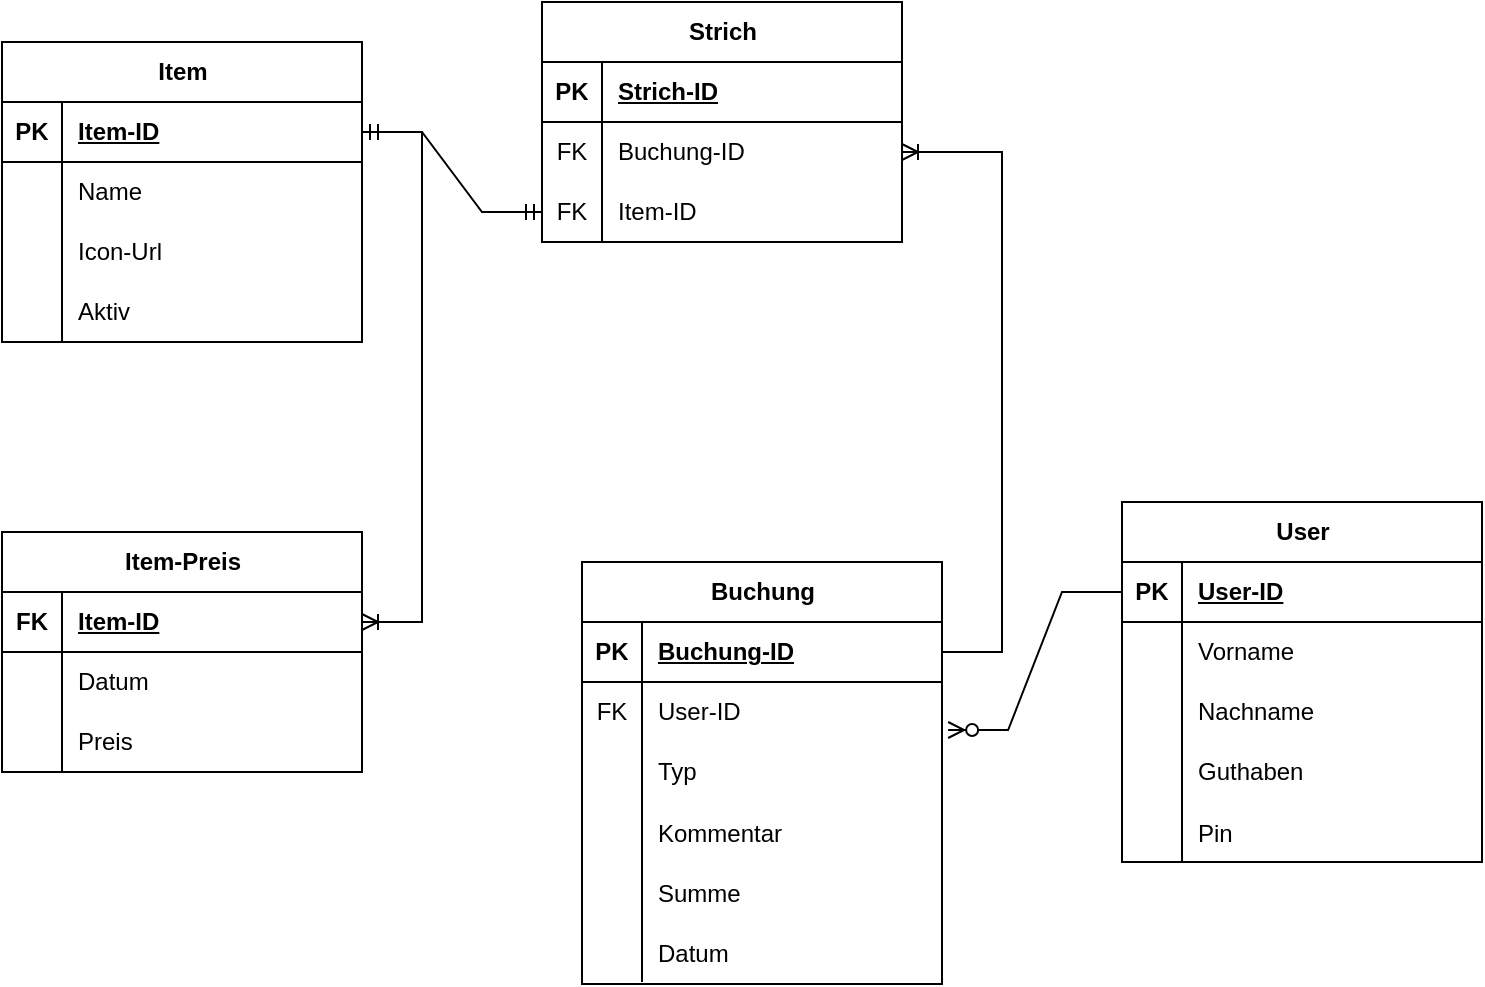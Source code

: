<mxfile version="26.2.15">
  <diagram name="Seite-1" id="HSPMuE1Ta171qXa8ROc0">
    <mxGraphModel dx="1426" dy="961" grid="1" gridSize="10" guides="1" tooltips="1" connect="1" arrows="1" fold="1" page="1" pageScale="1" pageWidth="827" pageHeight="1169" math="0" shadow="0">
      <root>
        <mxCell id="0" />
        <mxCell id="1" parent="0" />
        <mxCell id="SBTXZTLWGcV9qkx5mHHT-40" value="Strich" style="shape=table;startSize=30;container=1;collapsible=1;childLayout=tableLayout;fixedRows=1;rowLines=0;fontStyle=1;align=center;resizeLast=1;html=1;" parent="1" vertex="1">
          <mxGeometry x="310" y="390" width="180" height="120" as="geometry" />
        </mxCell>
        <mxCell id="SBTXZTLWGcV9qkx5mHHT-41" value="" style="shape=tableRow;horizontal=0;startSize=0;swimlaneHead=0;swimlaneBody=0;fillColor=none;collapsible=0;dropTarget=0;points=[[0,0.5],[1,0.5]];portConstraint=eastwest;top=0;left=0;right=0;bottom=1;" parent="SBTXZTLWGcV9qkx5mHHT-40" vertex="1">
          <mxGeometry y="30" width="180" height="30" as="geometry" />
        </mxCell>
        <mxCell id="SBTXZTLWGcV9qkx5mHHT-42" value="PK" style="shape=partialRectangle;connectable=0;fillColor=none;top=0;left=0;bottom=0;right=0;fontStyle=1;overflow=hidden;whiteSpace=wrap;html=1;" parent="SBTXZTLWGcV9qkx5mHHT-41" vertex="1">
          <mxGeometry width="30" height="30" as="geometry">
            <mxRectangle width="30" height="30" as="alternateBounds" />
          </mxGeometry>
        </mxCell>
        <mxCell id="SBTXZTLWGcV9qkx5mHHT-43" value="Strich-ID" style="shape=partialRectangle;connectable=0;fillColor=none;top=0;left=0;bottom=0;right=0;align=left;spacingLeft=6;fontStyle=5;overflow=hidden;whiteSpace=wrap;html=1;" parent="SBTXZTLWGcV9qkx5mHHT-41" vertex="1">
          <mxGeometry x="30" width="150" height="30" as="geometry">
            <mxRectangle width="150" height="30" as="alternateBounds" />
          </mxGeometry>
        </mxCell>
        <mxCell id="SBTXZTLWGcV9qkx5mHHT-44" value="" style="shape=tableRow;horizontal=0;startSize=0;swimlaneHead=0;swimlaneBody=0;fillColor=none;collapsible=0;dropTarget=0;points=[[0,0.5],[1,0.5]];portConstraint=eastwest;top=0;left=0;right=0;bottom=0;" parent="SBTXZTLWGcV9qkx5mHHT-40" vertex="1">
          <mxGeometry y="60" width="180" height="30" as="geometry" />
        </mxCell>
        <mxCell id="SBTXZTLWGcV9qkx5mHHT-45" value="FK" style="shape=partialRectangle;connectable=0;fillColor=none;top=0;left=0;bottom=0;right=0;editable=1;overflow=hidden;whiteSpace=wrap;html=1;" parent="SBTXZTLWGcV9qkx5mHHT-44" vertex="1">
          <mxGeometry width="30" height="30" as="geometry">
            <mxRectangle width="30" height="30" as="alternateBounds" />
          </mxGeometry>
        </mxCell>
        <mxCell id="SBTXZTLWGcV9qkx5mHHT-46" value="Buchung-ID" style="shape=partialRectangle;connectable=0;fillColor=none;top=0;left=0;bottom=0;right=0;align=left;spacingLeft=6;overflow=hidden;whiteSpace=wrap;html=1;" parent="SBTXZTLWGcV9qkx5mHHT-44" vertex="1">
          <mxGeometry x="30" width="150" height="30" as="geometry">
            <mxRectangle width="150" height="30" as="alternateBounds" />
          </mxGeometry>
        </mxCell>
        <mxCell id="SBTXZTLWGcV9qkx5mHHT-47" value="" style="shape=tableRow;horizontal=0;startSize=0;swimlaneHead=0;swimlaneBody=0;fillColor=none;collapsible=0;dropTarget=0;points=[[0,0.5],[1,0.5]];portConstraint=eastwest;top=0;left=0;right=0;bottom=0;" parent="SBTXZTLWGcV9qkx5mHHT-40" vertex="1">
          <mxGeometry y="90" width="180" height="30" as="geometry" />
        </mxCell>
        <mxCell id="SBTXZTLWGcV9qkx5mHHT-48" value="FK" style="shape=partialRectangle;connectable=0;fillColor=none;top=0;left=0;bottom=0;right=0;editable=1;overflow=hidden;whiteSpace=wrap;html=1;" parent="SBTXZTLWGcV9qkx5mHHT-47" vertex="1">
          <mxGeometry width="30" height="30" as="geometry">
            <mxRectangle width="30" height="30" as="alternateBounds" />
          </mxGeometry>
        </mxCell>
        <mxCell id="SBTXZTLWGcV9qkx5mHHT-49" value="Item-ID" style="shape=partialRectangle;connectable=0;fillColor=none;top=0;left=0;bottom=0;right=0;align=left;spacingLeft=6;overflow=hidden;whiteSpace=wrap;html=1;" parent="SBTXZTLWGcV9qkx5mHHT-47" vertex="1">
          <mxGeometry x="30" width="150" height="30" as="geometry">
            <mxRectangle width="150" height="30" as="alternateBounds" />
          </mxGeometry>
        </mxCell>
        <mxCell id="SBTXZTLWGcV9qkx5mHHT-53" value="User" style="shape=table;startSize=30;container=1;collapsible=1;childLayout=tableLayout;fixedRows=1;rowLines=0;fontStyle=1;align=center;resizeLast=1;html=1;" parent="1" vertex="1">
          <mxGeometry x="600" y="640" width="180" height="180" as="geometry" />
        </mxCell>
        <mxCell id="SBTXZTLWGcV9qkx5mHHT-54" value="" style="shape=tableRow;horizontal=0;startSize=0;swimlaneHead=0;swimlaneBody=0;fillColor=none;collapsible=0;dropTarget=0;points=[[0,0.5],[1,0.5]];portConstraint=eastwest;top=0;left=0;right=0;bottom=1;" parent="SBTXZTLWGcV9qkx5mHHT-53" vertex="1">
          <mxGeometry y="30" width="180" height="30" as="geometry" />
        </mxCell>
        <mxCell id="SBTXZTLWGcV9qkx5mHHT-55" value="PK" style="shape=partialRectangle;connectable=0;fillColor=none;top=0;left=0;bottom=0;right=0;fontStyle=1;overflow=hidden;whiteSpace=wrap;html=1;" parent="SBTXZTLWGcV9qkx5mHHT-54" vertex="1">
          <mxGeometry width="30" height="30" as="geometry">
            <mxRectangle width="30" height="30" as="alternateBounds" />
          </mxGeometry>
        </mxCell>
        <mxCell id="SBTXZTLWGcV9qkx5mHHT-56" value="User-ID" style="shape=partialRectangle;connectable=0;fillColor=none;top=0;left=0;bottom=0;right=0;align=left;spacingLeft=6;fontStyle=5;overflow=hidden;whiteSpace=wrap;html=1;" parent="SBTXZTLWGcV9qkx5mHHT-54" vertex="1">
          <mxGeometry x="30" width="150" height="30" as="geometry">
            <mxRectangle width="150" height="30" as="alternateBounds" />
          </mxGeometry>
        </mxCell>
        <mxCell id="SBTXZTLWGcV9qkx5mHHT-57" value="" style="shape=tableRow;horizontal=0;startSize=0;swimlaneHead=0;swimlaneBody=0;fillColor=none;collapsible=0;dropTarget=0;points=[[0,0.5],[1,0.5]];portConstraint=eastwest;top=0;left=0;right=0;bottom=0;" parent="SBTXZTLWGcV9qkx5mHHT-53" vertex="1">
          <mxGeometry y="60" width="180" height="30" as="geometry" />
        </mxCell>
        <mxCell id="SBTXZTLWGcV9qkx5mHHT-58" value="" style="shape=partialRectangle;connectable=0;fillColor=none;top=0;left=0;bottom=0;right=0;editable=1;overflow=hidden;whiteSpace=wrap;html=1;" parent="SBTXZTLWGcV9qkx5mHHT-57" vertex="1">
          <mxGeometry width="30" height="30" as="geometry">
            <mxRectangle width="30" height="30" as="alternateBounds" />
          </mxGeometry>
        </mxCell>
        <mxCell id="SBTXZTLWGcV9qkx5mHHT-59" value="Vorname" style="shape=partialRectangle;connectable=0;fillColor=none;top=0;left=0;bottom=0;right=0;align=left;spacingLeft=6;overflow=hidden;whiteSpace=wrap;html=1;" parent="SBTXZTLWGcV9qkx5mHHT-57" vertex="1">
          <mxGeometry x="30" width="150" height="30" as="geometry">
            <mxRectangle width="150" height="30" as="alternateBounds" />
          </mxGeometry>
        </mxCell>
        <mxCell id="SBTXZTLWGcV9qkx5mHHT-60" value="" style="shape=tableRow;horizontal=0;startSize=0;swimlaneHead=0;swimlaneBody=0;fillColor=none;collapsible=0;dropTarget=0;points=[[0,0.5],[1,0.5]];portConstraint=eastwest;top=0;left=0;right=0;bottom=0;" parent="SBTXZTLWGcV9qkx5mHHT-53" vertex="1">
          <mxGeometry y="90" width="180" height="30" as="geometry" />
        </mxCell>
        <mxCell id="SBTXZTLWGcV9qkx5mHHT-61" value="" style="shape=partialRectangle;connectable=0;fillColor=none;top=0;left=0;bottom=0;right=0;editable=1;overflow=hidden;whiteSpace=wrap;html=1;" parent="SBTXZTLWGcV9qkx5mHHT-60" vertex="1">
          <mxGeometry width="30" height="30" as="geometry">
            <mxRectangle width="30" height="30" as="alternateBounds" />
          </mxGeometry>
        </mxCell>
        <mxCell id="SBTXZTLWGcV9qkx5mHHT-62" value="Nachname" style="shape=partialRectangle;connectable=0;fillColor=none;top=0;left=0;bottom=0;right=0;align=left;spacingLeft=6;overflow=hidden;whiteSpace=wrap;html=1;" parent="SBTXZTLWGcV9qkx5mHHT-60" vertex="1">
          <mxGeometry x="30" width="150" height="30" as="geometry">
            <mxRectangle width="150" height="30" as="alternateBounds" />
          </mxGeometry>
        </mxCell>
        <mxCell id="SBTXZTLWGcV9qkx5mHHT-63" value="" style="shape=tableRow;horizontal=0;startSize=0;swimlaneHead=0;swimlaneBody=0;fillColor=none;collapsible=0;dropTarget=0;points=[[0,0.5],[1,0.5]];portConstraint=eastwest;top=0;left=0;right=0;bottom=0;" parent="SBTXZTLWGcV9qkx5mHHT-53" vertex="1">
          <mxGeometry y="120" width="180" height="30" as="geometry" />
        </mxCell>
        <mxCell id="SBTXZTLWGcV9qkx5mHHT-64" value="" style="shape=partialRectangle;connectable=0;fillColor=none;top=0;left=0;bottom=0;right=0;editable=1;overflow=hidden;whiteSpace=wrap;html=1;" parent="SBTXZTLWGcV9qkx5mHHT-63" vertex="1">
          <mxGeometry width="30" height="30" as="geometry">
            <mxRectangle width="30" height="30" as="alternateBounds" />
          </mxGeometry>
        </mxCell>
        <mxCell id="SBTXZTLWGcV9qkx5mHHT-65" value="Guthaben" style="shape=partialRectangle;connectable=0;fillColor=none;top=0;left=0;bottom=0;right=0;align=left;spacingLeft=6;overflow=hidden;whiteSpace=wrap;html=1;" parent="SBTXZTLWGcV9qkx5mHHT-63" vertex="1">
          <mxGeometry x="30" width="150" height="30" as="geometry">
            <mxRectangle width="150" height="30" as="alternateBounds" />
          </mxGeometry>
        </mxCell>
        <mxCell id="Edv0bQMuNHBLgqfayi0q-50" value="" style="shape=tableRow;horizontal=0;startSize=0;swimlaneHead=0;swimlaneBody=0;fillColor=none;collapsible=0;dropTarget=0;points=[[0,0.5],[1,0.5]];portConstraint=eastwest;top=0;left=0;right=0;bottom=0;" vertex="1" parent="SBTXZTLWGcV9qkx5mHHT-53">
          <mxGeometry y="150" width="180" height="30" as="geometry" />
        </mxCell>
        <mxCell id="Edv0bQMuNHBLgqfayi0q-51" value="" style="shape=partialRectangle;connectable=0;fillColor=none;top=0;left=0;bottom=0;right=0;editable=1;overflow=hidden;" vertex="1" parent="Edv0bQMuNHBLgqfayi0q-50">
          <mxGeometry width="30" height="30" as="geometry">
            <mxRectangle width="30" height="30" as="alternateBounds" />
          </mxGeometry>
        </mxCell>
        <mxCell id="Edv0bQMuNHBLgqfayi0q-52" value="Pin" style="shape=partialRectangle;connectable=0;fillColor=none;top=0;left=0;bottom=0;right=0;align=left;spacingLeft=6;overflow=hidden;" vertex="1" parent="Edv0bQMuNHBLgqfayi0q-50">
          <mxGeometry x="30" width="150" height="30" as="geometry">
            <mxRectangle width="150" height="30" as="alternateBounds" />
          </mxGeometry>
        </mxCell>
        <mxCell id="SBTXZTLWGcV9qkx5mHHT-66" value="Buchung" style="shape=table;startSize=30;container=1;collapsible=1;childLayout=tableLayout;fixedRows=1;rowLines=0;fontStyle=1;align=center;resizeLast=1;html=1;" parent="1" vertex="1">
          <mxGeometry x="330" y="670" width="180" height="211" as="geometry" />
        </mxCell>
        <mxCell id="SBTXZTLWGcV9qkx5mHHT-67" value="" style="shape=tableRow;horizontal=0;startSize=0;swimlaneHead=0;swimlaneBody=0;fillColor=none;collapsible=0;dropTarget=0;points=[[0,0.5],[1,0.5]];portConstraint=eastwest;top=0;left=0;right=0;bottom=1;" parent="SBTXZTLWGcV9qkx5mHHT-66" vertex="1">
          <mxGeometry y="30" width="180" height="30" as="geometry" />
        </mxCell>
        <mxCell id="SBTXZTLWGcV9qkx5mHHT-68" value="PK" style="shape=partialRectangle;connectable=0;fillColor=none;top=0;left=0;bottom=0;right=0;fontStyle=1;overflow=hidden;whiteSpace=wrap;html=1;" parent="SBTXZTLWGcV9qkx5mHHT-67" vertex="1">
          <mxGeometry width="30" height="30" as="geometry">
            <mxRectangle width="30" height="30" as="alternateBounds" />
          </mxGeometry>
        </mxCell>
        <mxCell id="SBTXZTLWGcV9qkx5mHHT-69" value="Buchung-ID" style="shape=partialRectangle;connectable=0;fillColor=none;top=0;left=0;bottom=0;right=0;align=left;spacingLeft=6;fontStyle=5;overflow=hidden;whiteSpace=wrap;html=1;" parent="SBTXZTLWGcV9qkx5mHHT-67" vertex="1">
          <mxGeometry x="30" width="150" height="30" as="geometry">
            <mxRectangle width="150" height="30" as="alternateBounds" />
          </mxGeometry>
        </mxCell>
        <mxCell id="SBTXZTLWGcV9qkx5mHHT-70" value="" style="shape=tableRow;horizontal=0;startSize=0;swimlaneHead=0;swimlaneBody=0;fillColor=none;collapsible=0;dropTarget=0;points=[[0,0.5],[1,0.5]];portConstraint=eastwest;top=0;left=0;right=0;bottom=0;" parent="SBTXZTLWGcV9qkx5mHHT-66" vertex="1">
          <mxGeometry y="60" width="180" height="30" as="geometry" />
        </mxCell>
        <mxCell id="SBTXZTLWGcV9qkx5mHHT-71" value="FK" style="shape=partialRectangle;connectable=0;fillColor=none;top=0;left=0;bottom=0;right=0;editable=1;overflow=hidden;whiteSpace=wrap;html=1;" parent="SBTXZTLWGcV9qkx5mHHT-70" vertex="1">
          <mxGeometry width="30" height="30" as="geometry">
            <mxRectangle width="30" height="30" as="alternateBounds" />
          </mxGeometry>
        </mxCell>
        <mxCell id="SBTXZTLWGcV9qkx5mHHT-72" value="User-ID" style="shape=partialRectangle;connectable=0;fillColor=none;top=0;left=0;bottom=0;right=0;align=left;spacingLeft=6;overflow=hidden;whiteSpace=wrap;html=1;" parent="SBTXZTLWGcV9qkx5mHHT-70" vertex="1">
          <mxGeometry x="30" width="150" height="30" as="geometry">
            <mxRectangle width="150" height="30" as="alternateBounds" />
          </mxGeometry>
        </mxCell>
        <mxCell id="SBTXZTLWGcV9qkx5mHHT-76" value="" style="shape=tableRow;horizontal=0;startSize=0;swimlaneHead=0;swimlaneBody=0;fillColor=none;collapsible=0;dropTarget=0;points=[[0,0.5],[1,0.5]];portConstraint=eastwest;top=0;left=0;right=0;bottom=0;" parent="SBTXZTLWGcV9qkx5mHHT-66" vertex="1">
          <mxGeometry y="90" width="180" height="30" as="geometry" />
        </mxCell>
        <mxCell id="SBTXZTLWGcV9qkx5mHHT-77" value="" style="shape=partialRectangle;connectable=0;fillColor=none;top=0;left=0;bottom=0;right=0;editable=1;overflow=hidden;whiteSpace=wrap;html=1;" parent="SBTXZTLWGcV9qkx5mHHT-76" vertex="1">
          <mxGeometry width="30" height="30" as="geometry">
            <mxRectangle width="30" height="30" as="alternateBounds" />
          </mxGeometry>
        </mxCell>
        <mxCell id="SBTXZTLWGcV9qkx5mHHT-78" value="Typ" style="shape=partialRectangle;connectable=0;fillColor=none;top=0;left=0;bottom=0;right=0;align=left;spacingLeft=6;overflow=hidden;whiteSpace=wrap;html=1;" parent="SBTXZTLWGcV9qkx5mHHT-76" vertex="1">
          <mxGeometry x="30" width="150" height="30" as="geometry">
            <mxRectangle width="150" height="30" as="alternateBounds" />
          </mxGeometry>
        </mxCell>
        <mxCell id="Edv0bQMuNHBLgqfayi0q-44" value="" style="shape=tableRow;horizontal=0;startSize=0;swimlaneHead=0;swimlaneBody=0;fillColor=none;collapsible=0;dropTarget=0;points=[[0,0.5],[1,0.5]];portConstraint=eastwest;top=0;left=0;right=0;bottom=0;" vertex="1" parent="SBTXZTLWGcV9qkx5mHHT-66">
          <mxGeometry y="120" width="180" height="30" as="geometry" />
        </mxCell>
        <mxCell id="Edv0bQMuNHBLgqfayi0q-45" value="" style="shape=partialRectangle;connectable=0;fillColor=none;top=0;left=0;bottom=0;right=0;editable=1;overflow=hidden;" vertex="1" parent="Edv0bQMuNHBLgqfayi0q-44">
          <mxGeometry width="30" height="30" as="geometry">
            <mxRectangle width="30" height="30" as="alternateBounds" />
          </mxGeometry>
        </mxCell>
        <mxCell id="Edv0bQMuNHBLgqfayi0q-46" value="Kommentar" style="shape=partialRectangle;connectable=0;fillColor=none;top=0;left=0;bottom=0;right=0;align=left;spacingLeft=6;overflow=hidden;" vertex="1" parent="Edv0bQMuNHBLgqfayi0q-44">
          <mxGeometry x="30" width="150" height="30" as="geometry">
            <mxRectangle width="150" height="30" as="alternateBounds" />
          </mxGeometry>
        </mxCell>
        <mxCell id="Edv0bQMuNHBLgqfayi0q-33" value="" style="shape=tableRow;horizontal=0;startSize=0;swimlaneHead=0;swimlaneBody=0;fillColor=none;collapsible=0;dropTarget=0;points=[[0,0.5],[1,0.5]];portConstraint=eastwest;top=0;left=0;right=0;bottom=0;" vertex="1" parent="SBTXZTLWGcV9qkx5mHHT-66">
          <mxGeometry y="150" width="180" height="30" as="geometry" />
        </mxCell>
        <mxCell id="Edv0bQMuNHBLgqfayi0q-34" value="" style="shape=partialRectangle;connectable=0;fillColor=none;top=0;left=0;bottom=0;right=0;editable=1;overflow=hidden;" vertex="1" parent="Edv0bQMuNHBLgqfayi0q-33">
          <mxGeometry width="30" height="30" as="geometry">
            <mxRectangle width="30" height="30" as="alternateBounds" />
          </mxGeometry>
        </mxCell>
        <mxCell id="Edv0bQMuNHBLgqfayi0q-35" value="Summe" style="shape=partialRectangle;connectable=0;fillColor=none;top=0;left=0;bottom=0;right=0;align=left;spacingLeft=6;overflow=hidden;" vertex="1" parent="Edv0bQMuNHBLgqfayi0q-33">
          <mxGeometry x="30" width="150" height="30" as="geometry">
            <mxRectangle width="150" height="30" as="alternateBounds" />
          </mxGeometry>
        </mxCell>
        <mxCell id="Edv0bQMuNHBLgqfayi0q-47" value="" style="shape=tableRow;horizontal=0;startSize=0;swimlaneHead=0;swimlaneBody=0;fillColor=none;collapsible=0;dropTarget=0;points=[[0,0.5],[1,0.5]];portConstraint=eastwest;top=0;left=0;right=0;bottom=0;" vertex="1" parent="SBTXZTLWGcV9qkx5mHHT-66">
          <mxGeometry y="180" width="180" height="30" as="geometry" />
        </mxCell>
        <mxCell id="Edv0bQMuNHBLgqfayi0q-48" value="" style="shape=partialRectangle;connectable=0;fillColor=none;top=0;left=0;bottom=0;right=0;editable=1;overflow=hidden;" vertex="1" parent="Edv0bQMuNHBLgqfayi0q-47">
          <mxGeometry width="30" height="30" as="geometry">
            <mxRectangle width="30" height="30" as="alternateBounds" />
          </mxGeometry>
        </mxCell>
        <mxCell id="Edv0bQMuNHBLgqfayi0q-49" value="Datum" style="shape=partialRectangle;connectable=0;fillColor=none;top=0;left=0;bottom=0;right=0;align=left;spacingLeft=6;overflow=hidden;" vertex="1" parent="Edv0bQMuNHBLgqfayi0q-47">
          <mxGeometry x="30" width="150" height="30" as="geometry">
            <mxRectangle width="150" height="30" as="alternateBounds" />
          </mxGeometry>
        </mxCell>
        <mxCell id="Edv0bQMuNHBLgqfayi0q-1" value="Item-Preis" style="shape=table;startSize=30;container=1;collapsible=1;childLayout=tableLayout;fixedRows=1;rowLines=0;fontStyle=1;align=center;resizeLast=1;html=1;" vertex="1" parent="1">
          <mxGeometry x="40" y="655" width="180" height="120" as="geometry" />
        </mxCell>
        <mxCell id="Edv0bQMuNHBLgqfayi0q-2" value="" style="shape=tableRow;horizontal=0;startSize=0;swimlaneHead=0;swimlaneBody=0;fillColor=none;collapsible=0;dropTarget=0;points=[[0,0.5],[1,0.5]];portConstraint=eastwest;top=0;left=0;right=0;bottom=1;" vertex="1" parent="Edv0bQMuNHBLgqfayi0q-1">
          <mxGeometry y="30" width="180" height="30" as="geometry" />
        </mxCell>
        <mxCell id="Edv0bQMuNHBLgqfayi0q-3" value="FK" style="shape=partialRectangle;connectable=0;fillColor=none;top=0;left=0;bottom=0;right=0;fontStyle=1;overflow=hidden;whiteSpace=wrap;html=1;" vertex="1" parent="Edv0bQMuNHBLgqfayi0q-2">
          <mxGeometry width="30" height="30" as="geometry">
            <mxRectangle width="30" height="30" as="alternateBounds" />
          </mxGeometry>
        </mxCell>
        <mxCell id="Edv0bQMuNHBLgqfayi0q-4" value="Item-ID" style="shape=partialRectangle;connectable=0;fillColor=none;top=0;left=0;bottom=0;right=0;align=left;spacingLeft=6;fontStyle=5;overflow=hidden;whiteSpace=wrap;html=1;" vertex="1" parent="Edv0bQMuNHBLgqfayi0q-2">
          <mxGeometry x="30" width="150" height="30" as="geometry">
            <mxRectangle width="150" height="30" as="alternateBounds" />
          </mxGeometry>
        </mxCell>
        <mxCell id="Edv0bQMuNHBLgqfayi0q-5" value="" style="shape=tableRow;horizontal=0;startSize=0;swimlaneHead=0;swimlaneBody=0;fillColor=none;collapsible=0;dropTarget=0;points=[[0,0.5],[1,0.5]];portConstraint=eastwest;top=0;left=0;right=0;bottom=0;" vertex="1" parent="Edv0bQMuNHBLgqfayi0q-1">
          <mxGeometry y="60" width="180" height="30" as="geometry" />
        </mxCell>
        <mxCell id="Edv0bQMuNHBLgqfayi0q-6" value="" style="shape=partialRectangle;connectable=0;fillColor=none;top=0;left=0;bottom=0;right=0;editable=1;overflow=hidden;whiteSpace=wrap;html=1;" vertex="1" parent="Edv0bQMuNHBLgqfayi0q-5">
          <mxGeometry width="30" height="30" as="geometry">
            <mxRectangle width="30" height="30" as="alternateBounds" />
          </mxGeometry>
        </mxCell>
        <mxCell id="Edv0bQMuNHBLgqfayi0q-7" value="Datum" style="shape=partialRectangle;connectable=0;fillColor=none;top=0;left=0;bottom=0;right=0;align=left;spacingLeft=6;overflow=hidden;whiteSpace=wrap;html=1;" vertex="1" parent="Edv0bQMuNHBLgqfayi0q-5">
          <mxGeometry x="30" width="150" height="30" as="geometry">
            <mxRectangle width="150" height="30" as="alternateBounds" />
          </mxGeometry>
        </mxCell>
        <mxCell id="Edv0bQMuNHBLgqfayi0q-8" value="" style="shape=tableRow;horizontal=0;startSize=0;swimlaneHead=0;swimlaneBody=0;fillColor=none;collapsible=0;dropTarget=0;points=[[0,0.5],[1,0.5]];portConstraint=eastwest;top=0;left=0;right=0;bottom=0;" vertex="1" parent="Edv0bQMuNHBLgqfayi0q-1">
          <mxGeometry y="90" width="180" height="30" as="geometry" />
        </mxCell>
        <mxCell id="Edv0bQMuNHBLgqfayi0q-9" value="" style="shape=partialRectangle;connectable=0;fillColor=none;top=0;left=0;bottom=0;right=0;editable=1;overflow=hidden;whiteSpace=wrap;html=1;" vertex="1" parent="Edv0bQMuNHBLgqfayi0q-8">
          <mxGeometry width="30" height="30" as="geometry">
            <mxRectangle width="30" height="30" as="alternateBounds" />
          </mxGeometry>
        </mxCell>
        <mxCell id="Edv0bQMuNHBLgqfayi0q-10" value="Preis" style="shape=partialRectangle;connectable=0;fillColor=none;top=0;left=0;bottom=0;right=0;align=left;spacingLeft=6;overflow=hidden;whiteSpace=wrap;html=1;" vertex="1" parent="Edv0bQMuNHBLgqfayi0q-8">
          <mxGeometry x="30" width="150" height="30" as="geometry">
            <mxRectangle width="150" height="30" as="alternateBounds" />
          </mxGeometry>
        </mxCell>
        <mxCell id="Edv0bQMuNHBLgqfayi0q-17" value="Item" style="shape=table;startSize=30;container=1;collapsible=1;childLayout=tableLayout;fixedRows=1;rowLines=0;fontStyle=1;align=center;resizeLast=1;html=1;" vertex="1" parent="1">
          <mxGeometry x="40" y="410" width="180" height="150" as="geometry" />
        </mxCell>
        <mxCell id="Edv0bQMuNHBLgqfayi0q-18" value="" style="shape=tableRow;horizontal=0;startSize=0;swimlaneHead=0;swimlaneBody=0;fillColor=none;collapsible=0;dropTarget=0;points=[[0,0.5],[1,0.5]];portConstraint=eastwest;top=0;left=0;right=0;bottom=1;" vertex="1" parent="Edv0bQMuNHBLgqfayi0q-17">
          <mxGeometry y="30" width="180" height="30" as="geometry" />
        </mxCell>
        <mxCell id="Edv0bQMuNHBLgqfayi0q-19" value="PK" style="shape=partialRectangle;connectable=0;fillColor=none;top=0;left=0;bottom=0;right=0;fontStyle=1;overflow=hidden;whiteSpace=wrap;html=1;" vertex="1" parent="Edv0bQMuNHBLgqfayi0q-18">
          <mxGeometry width="30" height="30" as="geometry">
            <mxRectangle width="30" height="30" as="alternateBounds" />
          </mxGeometry>
        </mxCell>
        <mxCell id="Edv0bQMuNHBLgqfayi0q-20" value="Item-ID" style="shape=partialRectangle;connectable=0;fillColor=none;top=0;left=0;bottom=0;right=0;align=left;spacingLeft=6;fontStyle=5;overflow=hidden;whiteSpace=wrap;html=1;" vertex="1" parent="Edv0bQMuNHBLgqfayi0q-18">
          <mxGeometry x="30" width="150" height="30" as="geometry">
            <mxRectangle width="150" height="30" as="alternateBounds" />
          </mxGeometry>
        </mxCell>
        <mxCell id="Edv0bQMuNHBLgqfayi0q-21" value="" style="shape=tableRow;horizontal=0;startSize=0;swimlaneHead=0;swimlaneBody=0;fillColor=none;collapsible=0;dropTarget=0;points=[[0,0.5],[1,0.5]];portConstraint=eastwest;top=0;left=0;right=0;bottom=0;" vertex="1" parent="Edv0bQMuNHBLgqfayi0q-17">
          <mxGeometry y="60" width="180" height="30" as="geometry" />
        </mxCell>
        <mxCell id="Edv0bQMuNHBLgqfayi0q-22" value="" style="shape=partialRectangle;connectable=0;fillColor=none;top=0;left=0;bottom=0;right=0;editable=1;overflow=hidden;whiteSpace=wrap;html=1;" vertex="1" parent="Edv0bQMuNHBLgqfayi0q-21">
          <mxGeometry width="30" height="30" as="geometry">
            <mxRectangle width="30" height="30" as="alternateBounds" />
          </mxGeometry>
        </mxCell>
        <mxCell id="Edv0bQMuNHBLgqfayi0q-23" value="Name" style="shape=partialRectangle;connectable=0;fillColor=none;top=0;left=0;bottom=0;right=0;align=left;spacingLeft=6;overflow=hidden;whiteSpace=wrap;html=1;" vertex="1" parent="Edv0bQMuNHBLgqfayi0q-21">
          <mxGeometry x="30" width="150" height="30" as="geometry">
            <mxRectangle width="150" height="30" as="alternateBounds" />
          </mxGeometry>
        </mxCell>
        <mxCell id="Edv0bQMuNHBLgqfayi0q-24" value="" style="shape=tableRow;horizontal=0;startSize=0;swimlaneHead=0;swimlaneBody=0;fillColor=none;collapsible=0;dropTarget=0;points=[[0,0.5],[1,0.5]];portConstraint=eastwest;top=0;left=0;right=0;bottom=0;" vertex="1" parent="Edv0bQMuNHBLgqfayi0q-17">
          <mxGeometry y="90" width="180" height="30" as="geometry" />
        </mxCell>
        <mxCell id="Edv0bQMuNHBLgqfayi0q-25" value="" style="shape=partialRectangle;connectable=0;fillColor=none;top=0;left=0;bottom=0;right=0;editable=1;overflow=hidden;whiteSpace=wrap;html=1;" vertex="1" parent="Edv0bQMuNHBLgqfayi0q-24">
          <mxGeometry width="30" height="30" as="geometry">
            <mxRectangle width="30" height="30" as="alternateBounds" />
          </mxGeometry>
        </mxCell>
        <mxCell id="Edv0bQMuNHBLgqfayi0q-26" value="Icon-Url" style="shape=partialRectangle;connectable=0;fillColor=none;top=0;left=0;bottom=0;right=0;align=left;spacingLeft=6;overflow=hidden;whiteSpace=wrap;html=1;" vertex="1" parent="Edv0bQMuNHBLgqfayi0q-24">
          <mxGeometry x="30" width="150" height="30" as="geometry">
            <mxRectangle width="150" height="30" as="alternateBounds" />
          </mxGeometry>
        </mxCell>
        <mxCell id="Edv0bQMuNHBLgqfayi0q-27" value="" style="shape=tableRow;horizontal=0;startSize=0;swimlaneHead=0;swimlaneBody=0;fillColor=none;collapsible=0;dropTarget=0;points=[[0,0.5],[1,0.5]];portConstraint=eastwest;top=0;left=0;right=0;bottom=0;" vertex="1" parent="Edv0bQMuNHBLgqfayi0q-17">
          <mxGeometry y="120" width="180" height="30" as="geometry" />
        </mxCell>
        <mxCell id="Edv0bQMuNHBLgqfayi0q-28" value="" style="shape=partialRectangle;connectable=0;fillColor=none;top=0;left=0;bottom=0;right=0;editable=1;overflow=hidden;whiteSpace=wrap;html=1;" vertex="1" parent="Edv0bQMuNHBLgqfayi0q-27">
          <mxGeometry width="30" height="30" as="geometry">
            <mxRectangle width="30" height="30" as="alternateBounds" />
          </mxGeometry>
        </mxCell>
        <mxCell id="Edv0bQMuNHBLgqfayi0q-29" value="Aktiv" style="shape=partialRectangle;connectable=0;fillColor=none;top=0;left=0;bottom=0;right=0;align=left;spacingLeft=6;overflow=hidden;whiteSpace=wrap;html=1;" vertex="1" parent="Edv0bQMuNHBLgqfayi0q-27">
          <mxGeometry x="30" width="150" height="30" as="geometry">
            <mxRectangle width="150" height="30" as="alternateBounds" />
          </mxGeometry>
        </mxCell>
        <mxCell id="Edv0bQMuNHBLgqfayi0q-36" value="" style="edgeStyle=entityRelationEdgeStyle;fontSize=12;html=1;endArrow=ERzeroToMany;endFill=1;rounded=0;entryX=1.017;entryY=0.8;entryDx=0;entryDy=0;entryPerimeter=0;" edge="1" parent="1" source="SBTXZTLWGcV9qkx5mHHT-54" target="SBTXZTLWGcV9qkx5mHHT-70">
          <mxGeometry width="100" height="100" relative="1" as="geometry">
            <mxPoint x="360" y="660" as="sourcePoint" />
            <mxPoint x="460" y="560" as="targetPoint" />
            <Array as="points">
              <mxPoint x="530" y="730" />
            </Array>
          </mxGeometry>
        </mxCell>
        <mxCell id="Edv0bQMuNHBLgqfayi0q-37" value="" style="edgeStyle=entityRelationEdgeStyle;fontSize=12;html=1;endArrow=ERoneToMany;rounded=0;" edge="1" parent="1" source="SBTXZTLWGcV9qkx5mHHT-67" target="SBTXZTLWGcV9qkx5mHHT-44">
          <mxGeometry width="100" height="100" relative="1" as="geometry">
            <mxPoint x="250" y="680" as="sourcePoint" />
            <mxPoint x="460" y="660" as="targetPoint" />
            <Array as="points">
              <mxPoint x="290" y="660" />
              <mxPoint x="250" y="660" />
              <mxPoint x="210" y="620" />
              <mxPoint x="240" y="570" />
            </Array>
          </mxGeometry>
        </mxCell>
        <mxCell id="Edv0bQMuNHBLgqfayi0q-41" value="" style="edgeStyle=entityRelationEdgeStyle;fontSize=12;html=1;endArrow=ERmandOne;startArrow=ERmandOne;rounded=0;exitX=1;exitY=0.5;exitDx=0;exitDy=0;" edge="1" parent="1" source="Edv0bQMuNHBLgqfayi0q-18" target="SBTXZTLWGcV9qkx5mHHT-47">
          <mxGeometry width="100" height="100" relative="1" as="geometry">
            <mxPoint x="360" y="760" as="sourcePoint" />
            <mxPoint x="320" y="540" as="targetPoint" />
            <Array as="points">
              <mxPoint x="260" y="450" />
            </Array>
          </mxGeometry>
        </mxCell>
        <mxCell id="Edv0bQMuNHBLgqfayi0q-53" value="" style="edgeStyle=entityRelationEdgeStyle;fontSize=12;html=1;endArrow=ERoneToMany;rounded=0;exitX=1;exitY=0.5;exitDx=0;exitDy=0;entryX=1;entryY=0.5;entryDx=0;entryDy=0;" edge="1" parent="1" source="Edv0bQMuNHBLgqfayi0q-18" target="Edv0bQMuNHBLgqfayi0q-2">
          <mxGeometry width="100" height="100" relative="1" as="geometry">
            <mxPoint x="360" y="760" as="sourcePoint" />
            <mxPoint x="460" y="660" as="targetPoint" />
          </mxGeometry>
        </mxCell>
      </root>
    </mxGraphModel>
  </diagram>
</mxfile>
